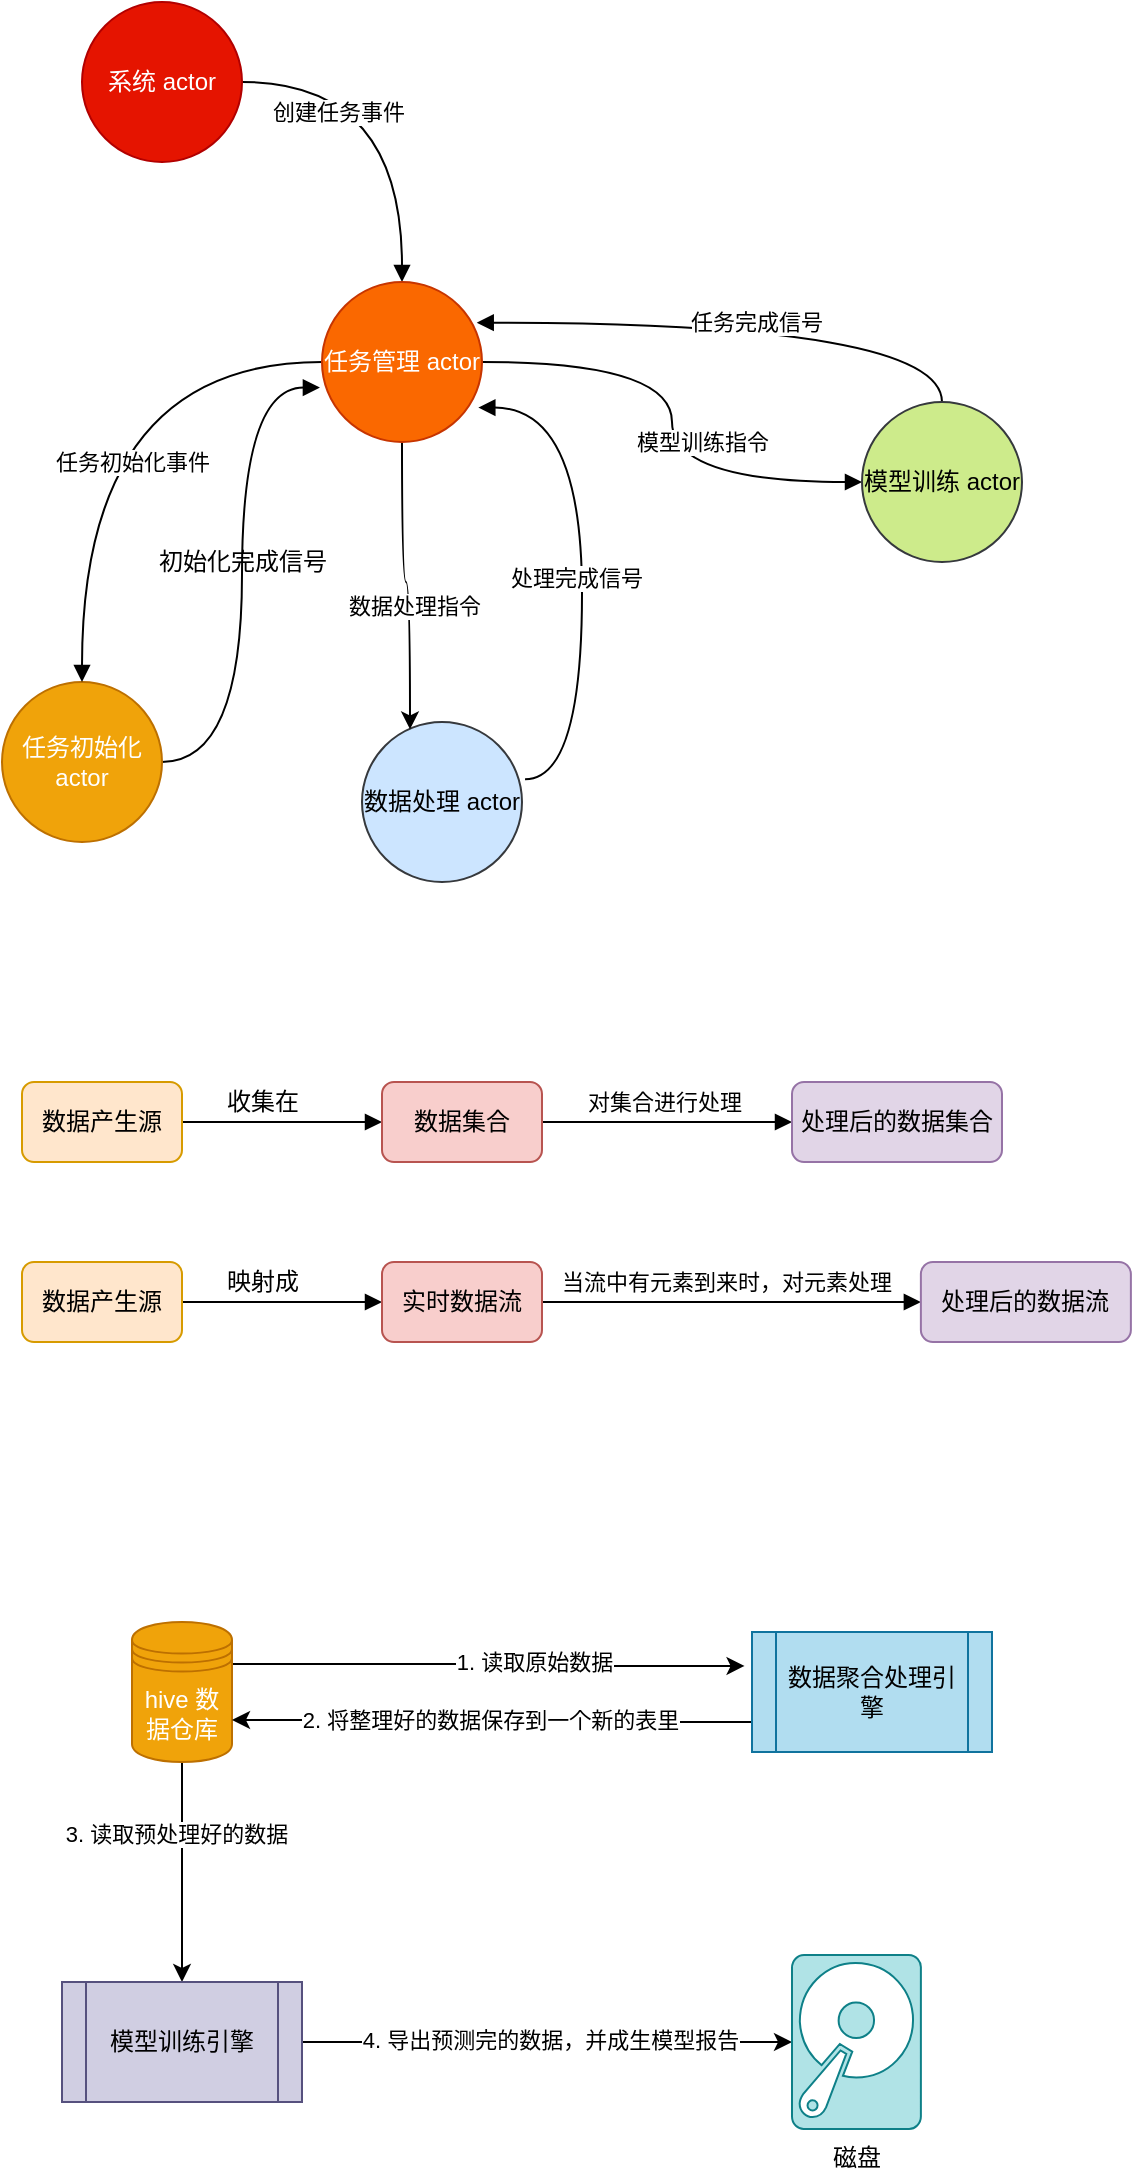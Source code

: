 <mxfile version="13.10.4" type="github">
  <diagram id="2uksuskUjcyCOV56l4W4" name="Page-1">
    <mxGraphModel dx="1021" dy="643" grid="1" gridSize="10" guides="1" tooltips="1" connect="1" arrows="1" fold="1" page="1" pageScale="1" pageWidth="827" pageHeight="1169" math="0" shadow="0">
      <root>
        <mxCell id="0" />
        <mxCell id="1" parent="0" />
        <mxCell id="XnlGGl6RaYM0I0zMV1Qg-10" value="" style="edgeStyle=orthogonalEdgeStyle;rounded=0;orthogonalLoop=1;jettySize=auto;html=1;entryX=-0.031;entryY=0.283;entryDx=0;entryDy=0;entryPerimeter=0;exitX=1;exitY=0.3;exitDx=0;exitDy=0;" parent="1" source="XnlGGl6RaYM0I0zMV1Qg-8" target="XnlGGl6RaYM0I0zMV1Qg-9" edge="1">
          <mxGeometry relative="1" as="geometry">
            <mxPoint x="175" y="860" as="sourcePoint" />
            <mxPoint x="335" y="860" as="targetPoint" />
          </mxGeometry>
        </mxCell>
        <mxCell id="XnlGGl6RaYM0I0zMV1Qg-11" value="1. 读取原始数据" style="edgeLabel;html=1;align=center;verticalAlign=middle;resizable=0;points=[];" parent="XnlGGl6RaYM0I0zMV1Qg-10" vertex="1" connectable="0">
          <mxGeometry x="0.179" y="2" relative="1" as="geometry">
            <mxPoint as="offset" />
          </mxGeometry>
        </mxCell>
        <mxCell id="XnlGGl6RaYM0I0zMV1Qg-15" value="" style="edgeStyle=orthogonalEdgeStyle;rounded=0;orthogonalLoop=1;jettySize=auto;html=1;" parent="1" source="XnlGGl6RaYM0I0zMV1Qg-8" target="XnlGGl6RaYM0I0zMV1Qg-14" edge="1">
          <mxGeometry relative="1" as="geometry" />
        </mxCell>
        <mxCell id="XnlGGl6RaYM0I0zMV1Qg-16" value="3. 读取预处理好的数据" style="edgeLabel;html=1;align=center;verticalAlign=middle;resizable=0;points=[];" parent="XnlGGl6RaYM0I0zMV1Qg-15" vertex="1" connectable="0">
          <mxGeometry x="-0.345" y="-3" relative="1" as="geometry">
            <mxPoint as="offset" />
          </mxGeometry>
        </mxCell>
        <mxCell id="XnlGGl6RaYM0I0zMV1Qg-8" value="hive 数据仓库" style="shape=datastore;whiteSpace=wrap;html=1;fillColor=#f0a30a;strokeColor=#BD7000;fontColor=#ffffff;" parent="1" vertex="1">
          <mxGeometry x="115" y="840" width="50" height="70" as="geometry" />
        </mxCell>
        <mxCell id="XnlGGl6RaYM0I0zMV1Qg-12" style="edgeStyle=orthogonalEdgeStyle;rounded=0;orthogonalLoop=1;jettySize=auto;html=1;entryX=1;entryY=0.7;entryDx=0;entryDy=0;exitX=0;exitY=0.75;exitDx=0;exitDy=0;" parent="1" source="XnlGGl6RaYM0I0zMV1Qg-9" target="XnlGGl6RaYM0I0zMV1Qg-8" edge="1">
          <mxGeometry relative="1" as="geometry" />
        </mxCell>
        <mxCell id="XnlGGl6RaYM0I0zMV1Qg-13" value="2. 将整理好的数据保存到一个新的表里" style="edgeLabel;html=1;align=center;verticalAlign=middle;resizable=0;points=[];" parent="XnlGGl6RaYM0I0zMV1Qg-12" vertex="1" connectable="0">
          <mxGeometry x="0.013" relative="1" as="geometry">
            <mxPoint as="offset" />
          </mxGeometry>
        </mxCell>
        <mxCell id="XnlGGl6RaYM0I0zMV1Qg-9" value="数据聚合处理引擎" style="shape=process;whiteSpace=wrap;html=1;backgroundOutline=1;fillColor=#b1ddf0;strokeColor=#10739e;" parent="1" vertex="1">
          <mxGeometry x="425" y="845" width="120" height="60" as="geometry" />
        </mxCell>
        <mxCell id="XnlGGl6RaYM0I0zMV1Qg-18" style="edgeStyle=orthogonalEdgeStyle;rounded=0;orthogonalLoop=1;jettySize=auto;html=1;" parent="1" source="XnlGGl6RaYM0I0zMV1Qg-14" target="XnlGGl6RaYM0I0zMV1Qg-17" edge="1">
          <mxGeometry relative="1" as="geometry">
            <mxPoint x="375" y="1050" as="targetPoint" />
          </mxGeometry>
        </mxCell>
        <mxCell id="XnlGGl6RaYM0I0zMV1Qg-20" value="4. 导出预测完的数据，并成生模型报告" style="edgeLabel;html=1;align=center;verticalAlign=middle;resizable=0;points=[];" parent="XnlGGl6RaYM0I0zMV1Qg-18" vertex="1" connectable="0">
          <mxGeometry x="-0.2" y="1" relative="1" as="geometry">
            <mxPoint x="26" as="offset" />
          </mxGeometry>
        </mxCell>
        <mxCell id="XnlGGl6RaYM0I0zMV1Qg-14" value="模型训练引擎" style="shape=process;whiteSpace=wrap;html=1;backgroundOutline=1;fillColor=#d0cee2;strokeColor=#56517e;" parent="1" vertex="1">
          <mxGeometry x="80" y="1020" width="120" height="60" as="geometry" />
        </mxCell>
        <mxCell id="XnlGGl6RaYM0I0zMV1Qg-17" value="磁盘" style="pointerEvents=1;shadow=0;dashed=0;html=1;strokeColor=#0e8088;fillColor=#b0e3e6;labelPosition=center;verticalLabelPosition=bottom;verticalAlign=top;outlineConnect=0;align=center;shape=mxgraph.office.devices.hard_disk;" parent="1" vertex="1">
          <mxGeometry x="445" y="1006.5" width="64.44" height="87" as="geometry" />
        </mxCell>
        <mxCell id="WyOAqSTFjCjV2PNZ89e4-14" style="edgeStyle=orthogonalEdgeStyle;curved=1;rounded=0;orthogonalLoop=1;jettySize=auto;html=1;startArrow=none;startFill=0;endArrow=block;endFill=1;" edge="1" parent="1" source="3dHuF4zZTyBza_CA0FRg-1" target="3dHuF4zZTyBza_CA0FRg-5">
          <mxGeometry relative="1" as="geometry" />
        </mxCell>
        <mxCell id="WyOAqSTFjCjV2PNZ89e4-15" value="创建任务事件" style="edgeLabel;html=1;align=center;verticalAlign=middle;resizable=0;points=[];" vertex="1" connectable="0" parent="WyOAqSTFjCjV2PNZ89e4-14">
          <mxGeometry x="-0.465" y="-14" relative="1" as="geometry">
            <mxPoint y="1" as="offset" />
          </mxGeometry>
        </mxCell>
        <mxCell id="3dHuF4zZTyBza_CA0FRg-1" value="系统 actor" style="ellipse;whiteSpace=wrap;html=1;aspect=fixed;fillColor=#e51400;strokeColor=#B20000;fontColor=#ffffff;" parent="1" vertex="1">
          <mxGeometry x="90" y="30" width="80" height="80" as="geometry" />
        </mxCell>
        <mxCell id="WyOAqSTFjCjV2PNZ89e4-5" style="edgeStyle=orthogonalEdgeStyle;curved=1;rounded=0;orthogonalLoop=1;jettySize=auto;html=1;entryX=-0.013;entryY=0.66;entryDx=0;entryDy=0;entryPerimeter=0;startArrow=none;startFill=0;endArrow=block;endFill=1;" edge="1" parent="1" source="3dHuF4zZTyBza_CA0FRg-2" target="3dHuF4zZTyBza_CA0FRg-5">
          <mxGeometry relative="1" as="geometry" />
        </mxCell>
        <mxCell id="3dHuF4zZTyBza_CA0FRg-2" value="任务初始化 actor" style="ellipse;whiteSpace=wrap;html=1;aspect=fixed;fillColor=#f0a30a;strokeColor=#BD7000;fontColor=#ffffff;" parent="1" vertex="1">
          <mxGeometry x="50" y="370" width="80" height="80" as="geometry" />
        </mxCell>
        <mxCell id="WyOAqSTFjCjV2PNZ89e4-9" style="edgeStyle=orthogonalEdgeStyle;curved=1;rounded=0;orthogonalLoop=1;jettySize=auto;html=1;entryX=0.977;entryY=0.785;entryDx=0;entryDy=0;entryPerimeter=0;startArrow=none;startFill=0;endArrow=block;endFill=1;exitX=1.019;exitY=0.358;exitDx=0;exitDy=0;exitPerimeter=0;" edge="1" parent="1" source="3dHuF4zZTyBza_CA0FRg-3" target="3dHuF4zZTyBza_CA0FRg-5">
          <mxGeometry relative="1" as="geometry">
            <Array as="points">
              <mxPoint x="340" y="419" />
              <mxPoint x="340" y="233" />
            </Array>
          </mxGeometry>
        </mxCell>
        <mxCell id="WyOAqSTFjCjV2PNZ89e4-10" value="处理完成信号" style="edgeLabel;html=1;align=center;verticalAlign=middle;resizable=0;points=[];" vertex="1" connectable="0" parent="WyOAqSTFjCjV2PNZ89e4-9">
          <mxGeometry x="-0.029" y="3" relative="1" as="geometry">
            <mxPoint as="offset" />
          </mxGeometry>
        </mxCell>
        <mxCell id="3dHuF4zZTyBza_CA0FRg-3" value="数据处理 actor" style="ellipse;whiteSpace=wrap;html=1;aspect=fixed;fillColor=#cce5ff;strokeColor=#36393d;" parent="1" vertex="1">
          <mxGeometry x="230" y="390" width="80" height="80" as="geometry" />
        </mxCell>
        <mxCell id="3dHuF4zZTyBza_CA0FRg-17" style="edgeStyle=orthogonalEdgeStyle;curved=1;rounded=0;orthogonalLoop=1;jettySize=auto;html=1;entryX=0.967;entryY=0.254;entryDx=0;entryDy=0;startArrow=none;startFill=0;endArrow=block;endFill=1;exitX=0.5;exitY=0;exitDx=0;exitDy=0;entryPerimeter=0;" parent="1" source="3dHuF4zZTyBza_CA0FRg-4" target="3dHuF4zZTyBza_CA0FRg-5" edge="1">
          <mxGeometry relative="1" as="geometry" />
        </mxCell>
        <mxCell id="3dHuF4zZTyBza_CA0FRg-18" value="任务完成信号" style="edgeLabel;html=1;align=center;verticalAlign=middle;resizable=0;points=[];" parent="3dHuF4zZTyBza_CA0FRg-17" vertex="1" connectable="0">
          <mxGeometry x="-0.076" y="-10" relative="1" as="geometry">
            <mxPoint x="-6.61" y="9.67" as="offset" />
          </mxGeometry>
        </mxCell>
        <mxCell id="WyOAqSTFjCjV2PNZ89e4-11" style="edgeStyle=orthogonalEdgeStyle;curved=1;rounded=0;orthogonalLoop=1;jettySize=auto;html=1;entryX=1;entryY=0.5;entryDx=0;entryDy=0;startArrow=block;startFill=1;endArrow=none;endFill=0;" edge="1" parent="1" source="3dHuF4zZTyBza_CA0FRg-4" target="3dHuF4zZTyBza_CA0FRg-5">
          <mxGeometry relative="1" as="geometry" />
        </mxCell>
        <mxCell id="3dHuF4zZTyBza_CA0FRg-4" value="模型训练 actor" style="ellipse;whiteSpace=wrap;html=1;aspect=fixed;fillColor=#cdeb8b;strokeColor=#36393d;" parent="1" vertex="1">
          <mxGeometry x="480" y="230" width="80" height="80" as="geometry" />
        </mxCell>
        <mxCell id="WyOAqSTFjCjV2PNZ89e4-1" style="edgeStyle=orthogonalEdgeStyle;rounded=0;orthogonalLoop=1;jettySize=auto;html=1;entryX=0.3;entryY=0.046;entryDx=0;entryDy=0;entryPerimeter=0;curved=1;" edge="1" parent="1" source="3dHuF4zZTyBza_CA0FRg-5" target="3dHuF4zZTyBza_CA0FRg-3">
          <mxGeometry relative="1" as="geometry" />
        </mxCell>
        <mxCell id="WyOAqSTFjCjV2PNZ89e4-2" value="数据处理指令" style="edgeLabel;html=1;align=center;verticalAlign=middle;resizable=0;points=[];" vertex="1" connectable="0" parent="WyOAqSTFjCjV2PNZ89e4-1">
          <mxGeometry x="0.155" y="2" relative="1" as="geometry">
            <mxPoint as="offset" />
          </mxGeometry>
        </mxCell>
        <mxCell id="WyOAqSTFjCjV2PNZ89e4-3" style="edgeStyle=orthogonalEdgeStyle;curved=1;rounded=0;orthogonalLoop=1;jettySize=auto;html=1;entryX=0.5;entryY=0;entryDx=0;entryDy=0;startArrow=none;startFill=0;endArrow=block;endFill=1;" edge="1" parent="1" source="3dHuF4zZTyBza_CA0FRg-5" target="3dHuF4zZTyBza_CA0FRg-2">
          <mxGeometry relative="1" as="geometry" />
        </mxCell>
        <mxCell id="WyOAqSTFjCjV2PNZ89e4-4" value="任务初始化事件" style="edgeLabel;html=1;align=center;verticalAlign=middle;resizable=0;points=[];" vertex="1" connectable="0" parent="WyOAqSTFjCjV2PNZ89e4-3">
          <mxGeometry x="0.33" y="14" relative="1" as="geometry">
            <mxPoint x="11" y="-15.83" as="offset" />
          </mxGeometry>
        </mxCell>
        <mxCell id="3dHuF4zZTyBza_CA0FRg-5" value="任务管理 actor" style="ellipse;whiteSpace=wrap;html=1;aspect=fixed;fillColor=#fa6800;strokeColor=#C73500;fontColor=#ffffff;" parent="1" vertex="1">
          <mxGeometry x="210" y="170" width="80" height="80" as="geometry" />
        </mxCell>
        <mxCell id="WyOAqSTFjCjV2PNZ89e4-6" value="初始化完成信号" style="text;html=1;align=center;verticalAlign=middle;resizable=0;points=[];autosize=1;" vertex="1" parent="1">
          <mxGeometry x="120" y="300" width="100" height="20" as="geometry" />
        </mxCell>
        <mxCell id="WyOAqSTFjCjV2PNZ89e4-13" value="模型训练指令" style="edgeLabel;html=1;align=center;verticalAlign=middle;resizable=0;points=[];" vertex="1" connectable="0" parent="1">
          <mxGeometry x="400.004" y="249.998" as="geometry" />
        </mxCell>
        <mxCell id="WyOAqSTFjCjV2PNZ89e4-19" style="edgeStyle=orthogonalEdgeStyle;curved=1;rounded=0;orthogonalLoop=1;jettySize=auto;html=1;entryX=0;entryY=0.5;entryDx=0;entryDy=0;startArrow=none;startFill=0;endArrow=block;endFill=1;" edge="1" parent="1" source="WyOAqSTFjCjV2PNZ89e4-17" target="WyOAqSTFjCjV2PNZ89e4-18">
          <mxGeometry relative="1" as="geometry" />
        </mxCell>
        <mxCell id="WyOAqSTFjCjV2PNZ89e4-17" value="数据产生源" style="rounded=1;whiteSpace=wrap;html=1;fillColor=#ffe6cc;strokeColor=#d79b00;" vertex="1" parent="1">
          <mxGeometry x="60" y="570" width="80" height="40" as="geometry" />
        </mxCell>
        <mxCell id="WyOAqSTFjCjV2PNZ89e4-21" style="edgeStyle=orthogonalEdgeStyle;curved=1;rounded=0;orthogonalLoop=1;jettySize=auto;html=1;startArrow=none;startFill=0;endArrow=block;endFill=1;entryX=0;entryY=0.5;entryDx=0;entryDy=0;" edge="1" parent="1" source="WyOAqSTFjCjV2PNZ89e4-18" target="WyOAqSTFjCjV2PNZ89e4-22">
          <mxGeometry relative="1" as="geometry">
            <mxPoint x="390" y="590" as="targetPoint" />
          </mxGeometry>
        </mxCell>
        <mxCell id="WyOAqSTFjCjV2PNZ89e4-24" value="对集合进行处理" style="edgeLabel;html=1;align=center;verticalAlign=middle;resizable=0;points=[];" vertex="1" connectable="0" parent="WyOAqSTFjCjV2PNZ89e4-21">
          <mxGeometry x="-0.212" y="4" relative="1" as="geometry">
            <mxPoint x="10.83" y="-6" as="offset" />
          </mxGeometry>
        </mxCell>
        <mxCell id="WyOAqSTFjCjV2PNZ89e4-18" value="数据集合" style="rounded=1;whiteSpace=wrap;html=1;fillColor=#f8cecc;strokeColor=#b85450;" vertex="1" parent="1">
          <mxGeometry x="240" y="570" width="80" height="40" as="geometry" />
        </mxCell>
        <mxCell id="WyOAqSTFjCjV2PNZ89e4-20" value="收集在" style="text;html=1;align=center;verticalAlign=middle;resizable=0;points=[];autosize=1;" vertex="1" parent="1">
          <mxGeometry x="155" y="570" width="50" height="20" as="geometry" />
        </mxCell>
        <mxCell id="WyOAqSTFjCjV2PNZ89e4-22" value="处理后的数据集合" style="rounded=1;whiteSpace=wrap;html=1;fillColor=#e1d5e7;strokeColor=#9673a6;" vertex="1" parent="1">
          <mxGeometry x="445" y="570" width="105" height="40" as="geometry" />
        </mxCell>
        <mxCell id="WyOAqSTFjCjV2PNZ89e4-25" style="edgeStyle=orthogonalEdgeStyle;curved=1;rounded=0;orthogonalLoop=1;jettySize=auto;html=1;entryX=0;entryY=0.5;entryDx=0;entryDy=0;startArrow=none;startFill=0;endArrow=block;endFill=1;" edge="1" parent="1" source="WyOAqSTFjCjV2PNZ89e4-26" target="WyOAqSTFjCjV2PNZ89e4-29">
          <mxGeometry relative="1" as="geometry" />
        </mxCell>
        <mxCell id="WyOAqSTFjCjV2PNZ89e4-26" value="数据产生源" style="rounded=1;whiteSpace=wrap;html=1;fillColor=#ffe6cc;strokeColor=#d79b00;" vertex="1" parent="1">
          <mxGeometry x="60" y="660" width="80" height="40" as="geometry" />
        </mxCell>
        <mxCell id="WyOAqSTFjCjV2PNZ89e4-27" style="edgeStyle=orthogonalEdgeStyle;curved=1;rounded=0;orthogonalLoop=1;jettySize=auto;html=1;startArrow=none;startFill=0;endArrow=block;endFill=1;entryX=0;entryY=0.5;entryDx=0;entryDy=0;" edge="1" parent="1" source="WyOAqSTFjCjV2PNZ89e4-29" target="WyOAqSTFjCjV2PNZ89e4-31">
          <mxGeometry relative="1" as="geometry">
            <mxPoint x="390" y="680" as="targetPoint" />
          </mxGeometry>
        </mxCell>
        <mxCell id="WyOAqSTFjCjV2PNZ89e4-28" value="当流中有元素到来时，对元素处理" style="edgeLabel;html=1;align=center;verticalAlign=middle;resizable=0;points=[];" vertex="1" connectable="0" parent="WyOAqSTFjCjV2PNZ89e4-27">
          <mxGeometry x="-0.212" y="4" relative="1" as="geometry">
            <mxPoint x="17.17" y="-6" as="offset" />
          </mxGeometry>
        </mxCell>
        <mxCell id="WyOAqSTFjCjV2PNZ89e4-29" value="实时数据流" style="rounded=1;whiteSpace=wrap;html=1;fillColor=#f8cecc;strokeColor=#b85450;" vertex="1" parent="1">
          <mxGeometry x="240" y="660" width="80" height="40" as="geometry" />
        </mxCell>
        <mxCell id="WyOAqSTFjCjV2PNZ89e4-30" value="映射成" style="text;html=1;align=center;verticalAlign=middle;resizable=0;points=[];autosize=1;" vertex="1" parent="1">
          <mxGeometry x="155" y="660" width="50" height="20" as="geometry" />
        </mxCell>
        <mxCell id="WyOAqSTFjCjV2PNZ89e4-31" value="处理后的数据流" style="rounded=1;whiteSpace=wrap;html=1;fillColor=#e1d5e7;strokeColor=#9673a6;" vertex="1" parent="1">
          <mxGeometry x="509.44" y="660" width="105" height="40" as="geometry" />
        </mxCell>
      </root>
    </mxGraphModel>
  </diagram>
</mxfile>
